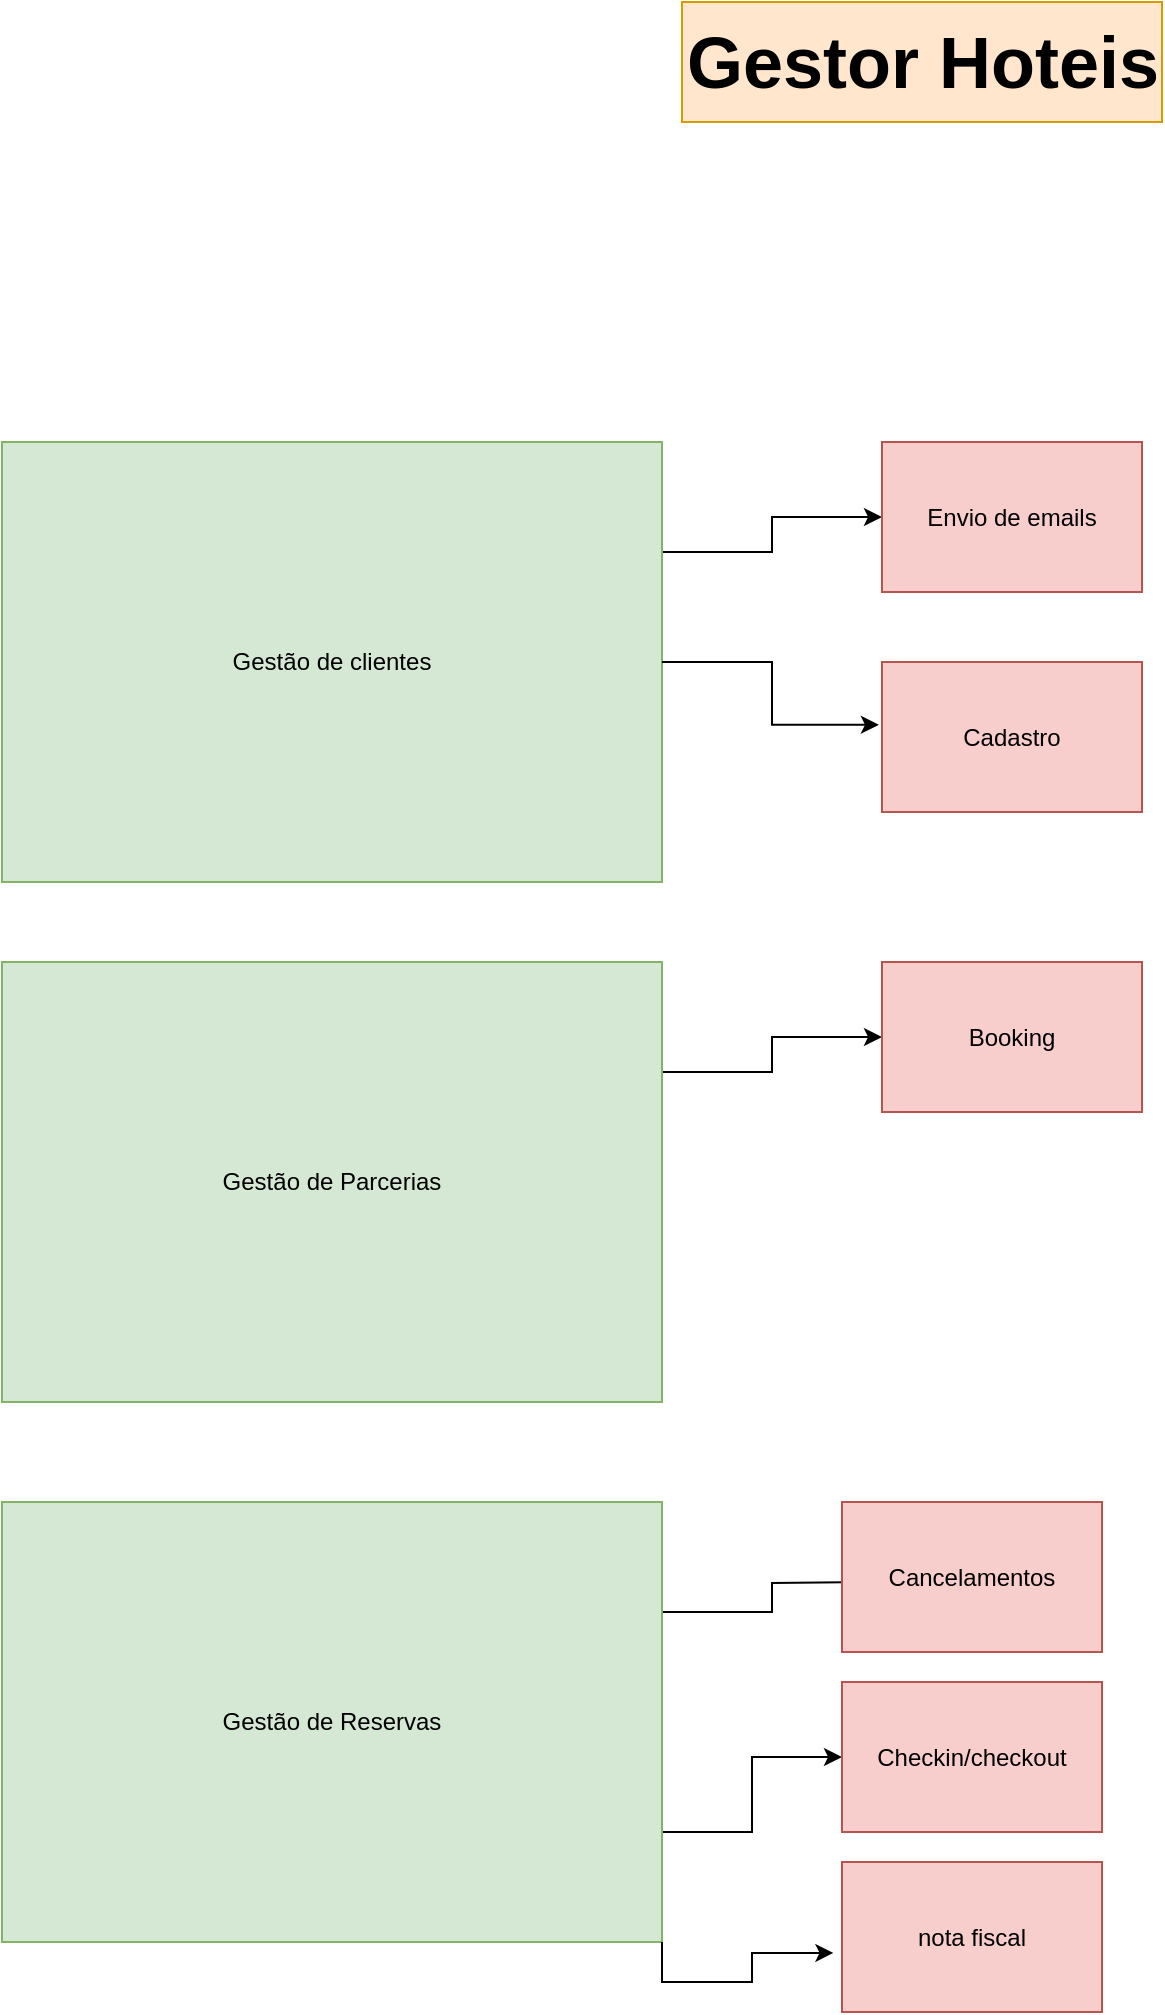 <mxfile version="24.6.2" type="github">
  <diagram name="Page-1" id="12e1b939-464a-85fe-373e-61e167be1490">
    <mxGraphModel dx="1254" dy="638" grid="1" gridSize="10" guides="1" tooltips="1" connect="1" arrows="1" fold="1" page="1" pageScale="1.5" pageWidth="1169" pageHeight="826" background="none" math="0" shadow="0">
      <root>
        <mxCell id="0" />
        <mxCell id="1" parent="0" />
        <mxCell id="60da8b9f42644d3a-3" value="ATTRACT" style="text;html=1;strokeColor=none;fillColor=none;align=center;verticalAlign=middle;whiteSpace=wrap;rounded=0;shadow=0;fontSize=27;fontColor=#FFFFFF;fontStyle=1" parent="1" vertex="1">
          <mxGeometry x="316" y="425" width="280" height="60" as="geometry" />
        </mxCell>
        <mxCell id="60da8b9f42644d3a-4" value="Blog&lt;div&gt;Keywords&lt;/div&gt;&lt;div&gt;Social Media&lt;/div&gt;" style="text;html=1;strokeColor=none;fillColor=none;align=center;verticalAlign=middle;whiteSpace=wrap;rounded=0;shadow=0;fontSize=14;fontColor=#FFFFFF;" parent="1" vertex="1">
          <mxGeometry x="316" y="725" width="280" height="90" as="geometry" />
        </mxCell>
        <mxCell id="8v6UHw1AJdGYL349Nlzp-3" style="edgeStyle=orthogonalEdgeStyle;rounded=0;orthogonalLoop=1;jettySize=auto;html=1;exitX=1;exitY=0.25;exitDx=0;exitDy=0;entryX=0;entryY=0.5;entryDx=0;entryDy=0;" edge="1" parent="1" source="8v6UHw1AJdGYL349Nlzp-1" target="8v6UHw1AJdGYL349Nlzp-2">
          <mxGeometry relative="1" as="geometry" />
        </mxCell>
        <mxCell id="8v6UHw1AJdGYL349Nlzp-1" value="Gestão de clientes" style="html=1;dashed=0;whiteSpace=wrap;fillColor=#d5e8d4;strokeColor=#82b366;" vertex="1" parent="1">
          <mxGeometry x="60" y="260" width="330" height="220" as="geometry" />
        </mxCell>
        <mxCell id="8v6UHw1AJdGYL349Nlzp-2" value="Envio de emails" style="html=1;dashed=0;whiteSpace=wrap;fillColor=#f8cecc;strokeColor=#b85450;" vertex="1" parent="1">
          <mxGeometry x="500" y="260" width="130" height="75" as="geometry" />
        </mxCell>
        <mxCell id="8v6UHw1AJdGYL349Nlzp-4" value="Cadastro" style="html=1;dashed=0;whiteSpace=wrap;fillColor=#f8cecc;strokeColor=#b85450;" vertex="1" parent="1">
          <mxGeometry x="500" y="370" width="130" height="75" as="geometry" />
        </mxCell>
        <mxCell id="8v6UHw1AJdGYL349Nlzp-5" style="edgeStyle=orthogonalEdgeStyle;rounded=0;orthogonalLoop=1;jettySize=auto;html=1;exitX=1;exitY=0.5;exitDx=0;exitDy=0;entryX=-0.012;entryY=0.419;entryDx=0;entryDy=0;entryPerimeter=0;" edge="1" parent="1" source="8v6UHw1AJdGYL349Nlzp-1" target="8v6UHw1AJdGYL349Nlzp-4">
          <mxGeometry relative="1" as="geometry" />
        </mxCell>
        <mxCell id="8v6UHw1AJdGYL349Nlzp-7" style="edgeStyle=orthogonalEdgeStyle;rounded=0;orthogonalLoop=1;jettySize=auto;html=1;exitX=1;exitY=0.25;exitDx=0;exitDy=0;entryX=0;entryY=0.5;entryDx=0;entryDy=0;" edge="1" parent="1" source="8v6UHw1AJdGYL349Nlzp-6" target="8v6UHw1AJdGYL349Nlzp-8">
          <mxGeometry relative="1" as="geometry">
            <mxPoint x="470" y="570" as="targetPoint" />
          </mxGeometry>
        </mxCell>
        <mxCell id="8v6UHw1AJdGYL349Nlzp-6" value="Gestão de Parcerias" style="html=1;dashed=0;whiteSpace=wrap;fillColor=#d5e8d4;strokeColor=#82b366;" vertex="1" parent="1">
          <mxGeometry x="60" y="520" width="330" height="220" as="geometry" />
        </mxCell>
        <mxCell id="8v6UHw1AJdGYL349Nlzp-8" value="Booking" style="html=1;dashed=0;whiteSpace=wrap;fillColor=#f8cecc;strokeColor=#b85450;" vertex="1" parent="1">
          <mxGeometry x="500" y="520" width="130" height="75" as="geometry" />
        </mxCell>
        <mxCell id="8v6UHw1AJdGYL349Nlzp-10" style="edgeStyle=orthogonalEdgeStyle;rounded=0;orthogonalLoop=1;jettySize=auto;html=1;exitX=1;exitY=0.25;exitDx=0;exitDy=0;" edge="1" parent="1" source="8v6UHw1AJdGYL349Nlzp-9">
          <mxGeometry relative="1" as="geometry">
            <mxPoint x="500" y="830" as="targetPoint" />
          </mxGeometry>
        </mxCell>
        <mxCell id="8v6UHw1AJdGYL349Nlzp-14" style="edgeStyle=orthogonalEdgeStyle;rounded=0;orthogonalLoop=1;jettySize=auto;html=1;exitX=1;exitY=0.75;exitDx=0;exitDy=0;entryX=0;entryY=0.5;entryDx=0;entryDy=0;" edge="1" parent="1" source="8v6UHw1AJdGYL349Nlzp-9" target="8v6UHw1AJdGYL349Nlzp-12">
          <mxGeometry relative="1" as="geometry" />
        </mxCell>
        <mxCell id="8v6UHw1AJdGYL349Nlzp-9" value="Gestão de Reservas" style="html=1;dashed=0;whiteSpace=wrap;fillColor=#d5e8d4;strokeColor=#82b366;" vertex="1" parent="1">
          <mxGeometry x="60" y="790" width="330" height="220" as="geometry" />
        </mxCell>
        <mxCell id="8v6UHw1AJdGYL349Nlzp-11" value="Cancelamentos" style="html=1;dashed=0;whiteSpace=wrap;fillColor=#f8cecc;strokeColor=#b85450;" vertex="1" parent="1">
          <mxGeometry x="480" y="790" width="130" height="75" as="geometry" />
        </mxCell>
        <mxCell id="8v6UHw1AJdGYL349Nlzp-12" value="Checkin/checkout" style="html=1;dashed=0;whiteSpace=wrap;fillColor=#f8cecc;strokeColor=#b85450;" vertex="1" parent="1">
          <mxGeometry x="480" y="880" width="130" height="75" as="geometry" />
        </mxCell>
        <mxCell id="8v6UHw1AJdGYL349Nlzp-15" value="Gestor Hoteis" style="text;html=1;align=center;verticalAlign=middle;resizable=0;points=[];autosize=1;strokeColor=#d79b00;fillColor=#ffe6cc;strokeWidth=1;fontStyle=1;fontSize=36;" vertex="1" parent="1">
          <mxGeometry x="400" y="40" width="240" height="60" as="geometry" />
        </mxCell>
        <mxCell id="8v6UHw1AJdGYL349Nlzp-17" value="nota fiscal" style="html=1;dashed=0;whiteSpace=wrap;fillColor=#f8cecc;strokeColor=#b85450;" vertex="1" parent="1">
          <mxGeometry x="480" y="970" width="130" height="75" as="geometry" />
        </mxCell>
        <mxCell id="8v6UHw1AJdGYL349Nlzp-18" style="edgeStyle=orthogonalEdgeStyle;rounded=0;orthogonalLoop=1;jettySize=auto;html=1;exitX=1;exitY=1;exitDx=0;exitDy=0;entryX=-0.033;entryY=0.606;entryDx=0;entryDy=0;entryPerimeter=0;" edge="1" parent="1" source="8v6UHw1AJdGYL349Nlzp-9" target="8v6UHw1AJdGYL349Nlzp-17">
          <mxGeometry relative="1" as="geometry" />
        </mxCell>
      </root>
    </mxGraphModel>
  </diagram>
</mxfile>
